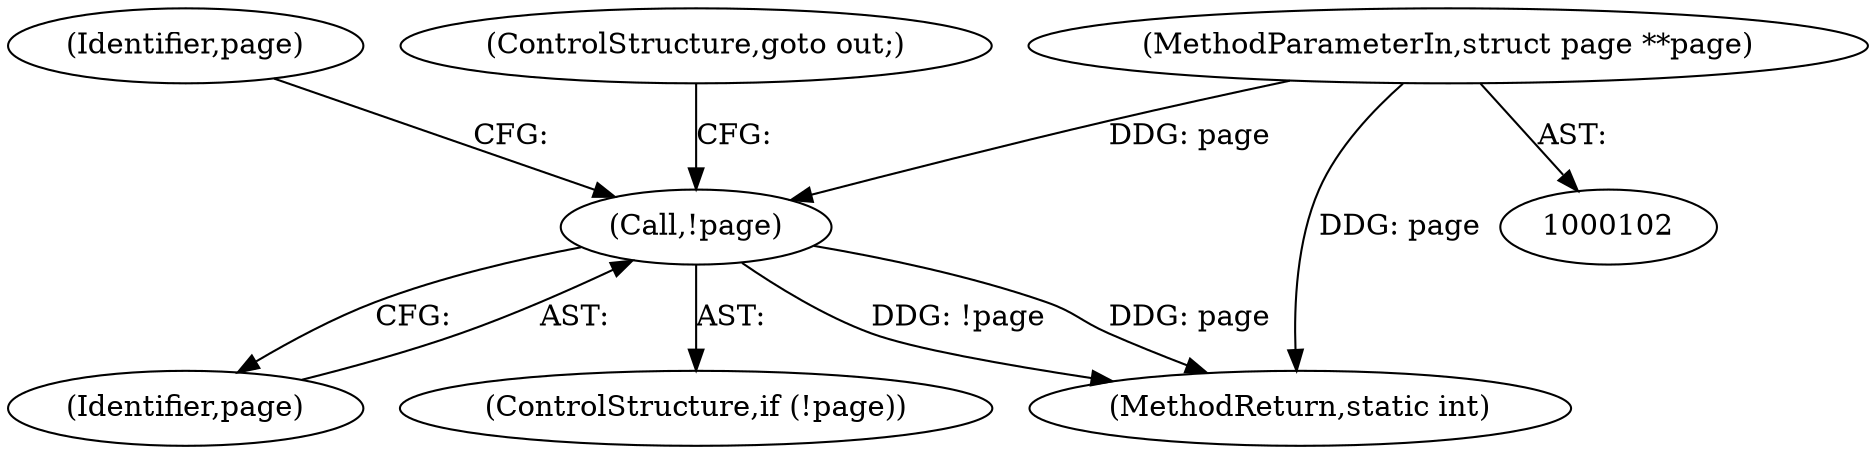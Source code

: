 digraph "0_linux_6b3a707736301c2128ca85ce85fb13f60b5e350a_6@pointer" {
"1000195" [label="(Call,!page)"];
"1000107" [label="(MethodParameterIn,struct page **page)"];
"1000196" [label="(Identifier,page)"];
"1000194" [label="(ControlStructure,if (!page))"];
"1000200" [label="(Identifier,page)"];
"1000197" [label="(ControlStructure,goto out;)"];
"1000195" [label="(Call,!page)"];
"1000107" [label="(MethodParameterIn,struct page **page)"];
"1000255" [label="(MethodReturn,static int)"];
"1000195" -> "1000194"  [label="AST: "];
"1000195" -> "1000196"  [label="CFG: "];
"1000196" -> "1000195"  [label="AST: "];
"1000197" -> "1000195"  [label="CFG: "];
"1000200" -> "1000195"  [label="CFG: "];
"1000195" -> "1000255"  [label="DDG: !page"];
"1000195" -> "1000255"  [label="DDG: page"];
"1000107" -> "1000195"  [label="DDG: page"];
"1000107" -> "1000102"  [label="AST: "];
"1000107" -> "1000255"  [label="DDG: page"];
}
